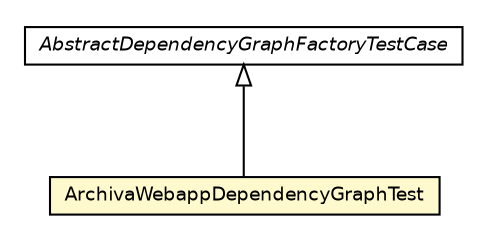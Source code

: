 #!/usr/local/bin/dot
#
# Class diagram 
# Generated by UmlGraph version 4.6 (http://www.spinellis.gr/sw/umlgraph)
#

digraph G {
	edge [fontname="Helvetica",fontsize=10,labelfontname="Helvetica",labelfontsize=10];
	node [fontname="Helvetica",fontsize=10,shape=plaintext];
	// org.apache.maven.archiva.dependency.graph.ArchivaWebappDependencyGraphTest
	c39616 [label=<<table border="0" cellborder="1" cellspacing="0" cellpadding="2" port="p" bgcolor="lemonChiffon" href="./ArchivaWebappDependencyGraphTest.html">
		<tr><td><table border="0" cellspacing="0" cellpadding="1">
			<tr><td> ArchivaWebappDependencyGraphTest </td></tr>
		</table></td></tr>
		</table>>, fontname="Helvetica", fontcolor="black", fontsize=9.0];
	// org.apache.maven.archiva.dependency.graph.AbstractDependencyGraphFactoryTestCase
	c39621 [label=<<table border="0" cellborder="1" cellspacing="0" cellpadding="2" port="p" href="./AbstractDependencyGraphFactoryTestCase.html">
		<tr><td><table border="0" cellspacing="0" cellpadding="1">
			<tr><td><font face="Helvetica-Oblique"> AbstractDependencyGraphFactoryTestCase </font></td></tr>
		</table></td></tr>
		</table>>, fontname="Helvetica", fontcolor="black", fontsize=9.0];
	//org.apache.maven.archiva.dependency.graph.ArchivaWebappDependencyGraphTest extends org.apache.maven.archiva.dependency.graph.AbstractDependencyGraphFactoryTestCase
	c39621:p -> c39616:p [dir=back,arrowtail=empty];
}

